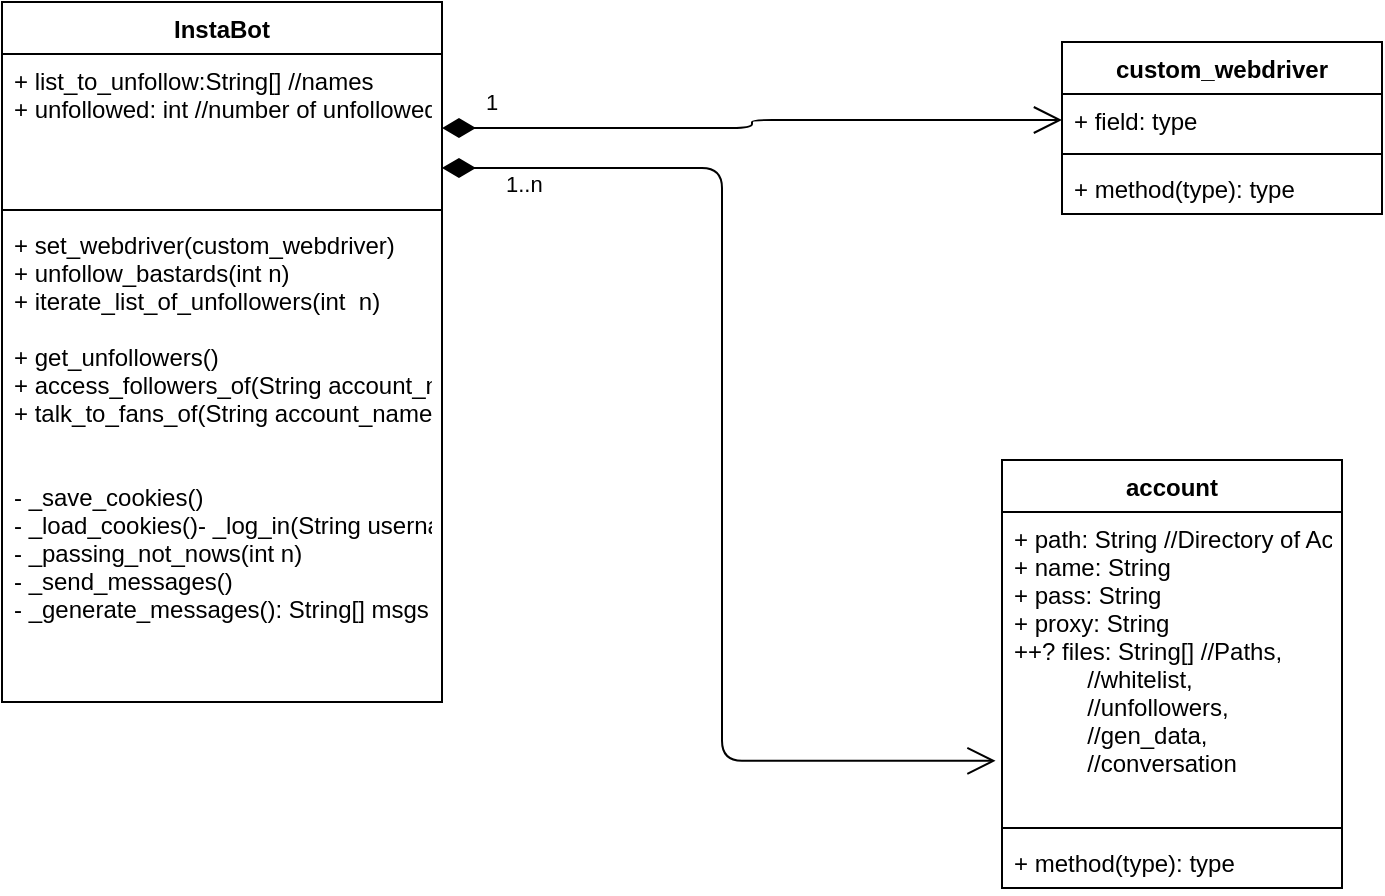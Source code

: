 <mxfile version="12.1.3" type="device" pages="1"><diagram id="NvBGmvWLIzU9mrbe6xZU" name="Page-1"><mxGraphModel dx="1707" dy="692" grid="1" gridSize="10" guides="1" tooltips="1" connect="1" arrows="1" fold="1" page="1" pageScale="1" pageWidth="850" pageHeight="1100" math="0" shadow="0"><root><mxCell id="0"/><mxCell id="1" parent="0"/><mxCell id="HqyPvxaztnNnln3sr580-4" value="InstaBot" style="swimlane;fontStyle=1;align=center;verticalAlign=top;childLayout=stackLayout;horizontal=1;startSize=26;horizontalStack=0;resizeParent=1;resizeParentMax=0;resizeLast=0;collapsible=1;marginBottom=0;" vertex="1" parent="1"><mxGeometry x="150" y="60" width="220" height="350" as="geometry"/></mxCell><mxCell id="HqyPvxaztnNnln3sr580-5" value="+ list_to_unfollow:String[] //names&#xA;+ unfollowed: int //number of unfollowed&#xA;" style="text;strokeColor=none;fillColor=none;align=left;verticalAlign=top;spacingLeft=4;spacingRight=4;overflow=hidden;rotatable=0;points=[[0,0.5],[1,0.5]];portConstraint=eastwest;" vertex="1" parent="HqyPvxaztnNnln3sr580-4"><mxGeometry y="26" width="220" height="74" as="geometry"/></mxCell><mxCell id="HqyPvxaztnNnln3sr580-6" value="" style="line;strokeWidth=1;fillColor=none;align=left;verticalAlign=middle;spacingTop=-1;spacingLeft=3;spacingRight=3;rotatable=0;labelPosition=right;points=[];portConstraint=eastwest;" vertex="1" parent="HqyPvxaztnNnln3sr580-4"><mxGeometry y="100" width="220" height="8" as="geometry"/></mxCell><mxCell id="HqyPvxaztnNnln3sr580-7" value="+ set_webdriver(custom_webdriver)&#xA;+ unfollow_bastards(int n)&#xA;+ iterate_list_of_unfollowers(int  n)&#xA;&#xA;+ get_unfollowers()&#xA;+ access_followers_of(String account_name)&#xA;+ talk_to_fans_of(String account_name, int n_of_fans)&#xA;&#xA;&#xA;- _save_cookies()&#xA;- _load_cookies()- _log_in(String username, String password)&#xA;- _passing_not_nows(int n)&#xA;- _send_messages()&#xA;- _generate_messages(): String[] msgs&#xA;&#xA;&#xA;" style="text;strokeColor=none;fillColor=none;align=left;verticalAlign=top;spacingLeft=4;spacingRight=4;overflow=hidden;rotatable=0;points=[[0,0.5],[1,0.5]];portConstraint=eastwest;" vertex="1" parent="HqyPvxaztnNnln3sr580-4"><mxGeometry y="108" width="220" height="242" as="geometry"/></mxCell><mxCell id="HqyPvxaztnNnln3sr580-8" value="custom_webdriver" style="swimlane;fontStyle=1;align=center;verticalAlign=top;childLayout=stackLayout;horizontal=1;startSize=26;horizontalStack=0;resizeParent=1;resizeParentMax=0;resizeLast=0;collapsible=1;marginBottom=0;" vertex="1" parent="1"><mxGeometry x="680" y="80" width="160" height="86" as="geometry"/></mxCell><mxCell id="HqyPvxaztnNnln3sr580-9" value="+ field: type" style="text;strokeColor=none;fillColor=none;align=left;verticalAlign=top;spacingLeft=4;spacingRight=4;overflow=hidden;rotatable=0;points=[[0,0.5],[1,0.5]];portConstraint=eastwest;" vertex="1" parent="HqyPvxaztnNnln3sr580-8"><mxGeometry y="26" width="160" height="26" as="geometry"/></mxCell><mxCell id="HqyPvxaztnNnln3sr580-10" value="" style="line;strokeWidth=1;fillColor=none;align=left;verticalAlign=middle;spacingTop=-1;spacingLeft=3;spacingRight=3;rotatable=0;labelPosition=right;points=[];portConstraint=eastwest;" vertex="1" parent="HqyPvxaztnNnln3sr580-8"><mxGeometry y="52" width="160" height="8" as="geometry"/></mxCell><mxCell id="HqyPvxaztnNnln3sr580-11" value="+ method(type): type" style="text;strokeColor=none;fillColor=none;align=left;verticalAlign=top;spacingLeft=4;spacingRight=4;overflow=hidden;rotatable=0;points=[[0,0.5],[1,0.5]];portConstraint=eastwest;" vertex="1" parent="HqyPvxaztnNnln3sr580-8"><mxGeometry y="60" width="160" height="26" as="geometry"/></mxCell><mxCell id="HqyPvxaztnNnln3sr580-13" value="account" style="swimlane;fontStyle=1;align=center;verticalAlign=top;childLayout=stackLayout;horizontal=1;startSize=26;horizontalStack=0;resizeParent=1;resizeParentMax=0;resizeLast=0;collapsible=1;marginBottom=0;" vertex="1" parent="1"><mxGeometry x="650" y="289" width="170" height="214" as="geometry"/></mxCell><mxCell id="HqyPvxaztnNnln3sr580-14" value="+ path: String //Directory of Account Data&#xA;+ name: String&#xA;+ pass: String&#xA;+ proxy: String&#xA;++? files: String[] //Paths, &#xA;           //whitelist, &#xA;           //unfollowers,&#xA;           //gen_data,&#xA;           //conversation&#xA; &#xA;" style="text;strokeColor=none;fillColor=none;align=left;verticalAlign=top;spacingLeft=4;spacingRight=4;overflow=hidden;rotatable=0;points=[[0,0.5],[1,0.5]];portConstraint=eastwest;" vertex="1" parent="HqyPvxaztnNnln3sr580-13"><mxGeometry y="26" width="170" height="154" as="geometry"/></mxCell><mxCell id="HqyPvxaztnNnln3sr580-15" value="" style="line;strokeWidth=1;fillColor=none;align=left;verticalAlign=middle;spacingTop=-1;spacingLeft=3;spacingRight=3;rotatable=0;labelPosition=right;points=[];portConstraint=eastwest;" vertex="1" parent="HqyPvxaztnNnln3sr580-13"><mxGeometry y="180" width="170" height="8" as="geometry"/></mxCell><mxCell id="HqyPvxaztnNnln3sr580-16" value="+ method(type): type" style="text;strokeColor=none;fillColor=none;align=left;verticalAlign=top;spacingLeft=4;spacingRight=4;overflow=hidden;rotatable=0;points=[[0,0.5],[1,0.5]];portConstraint=eastwest;" vertex="1" parent="HqyPvxaztnNnln3sr580-13"><mxGeometry y="188" width="170" height="26" as="geometry"/></mxCell><mxCell id="HqyPvxaztnNnln3sr580-29" value="1..n" style="endArrow=open;html=1;endSize=12;startArrow=diamondThin;startSize=14;startFill=1;edgeStyle=orthogonalEdgeStyle;align=left;verticalAlign=bottom;exitX=1;exitY=0.77;exitDx=0;exitDy=0;exitPerimeter=0;entryX=-0.019;entryY=0.808;entryDx=0;entryDy=0;entryPerimeter=0;" edge="1" parent="1" source="HqyPvxaztnNnln3sr580-5" target="HqyPvxaztnNnln3sr580-14"><mxGeometry x="-0.896" y="-17" relative="1" as="geometry"><mxPoint x="420" y="260" as="sourcePoint"/><mxPoint x="580" y="260" as="targetPoint"/><mxPoint as="offset"/></mxGeometry></mxCell><mxCell id="HqyPvxaztnNnln3sr580-32" value="1" style="endArrow=open;html=1;endSize=12;startArrow=diamondThin;startSize=14;startFill=1;edgeStyle=orthogonalEdgeStyle;align=left;verticalAlign=bottom;exitX=1;exitY=0.5;exitDx=0;exitDy=0;entryX=0;entryY=0.5;entryDx=0;entryDy=0;" edge="1" parent="1" source="HqyPvxaztnNnln3sr580-5" target="HqyPvxaztnNnln3sr580-9"><mxGeometry x="0.013" y="135" relative="1" as="geometry"><mxPoint x="380" y="110" as="sourcePoint"/><mxPoint x="540" y="110" as="targetPoint"/><mxPoint x="-135" y="135" as="offset"/></mxGeometry></mxCell></root></mxGraphModel></diagram></mxfile>